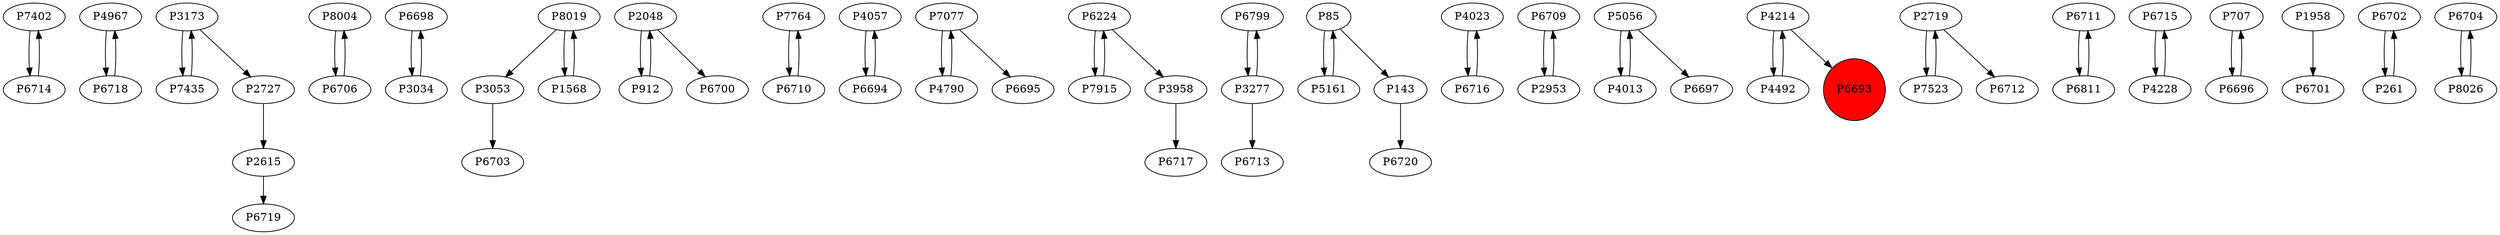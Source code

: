 digraph {
	P7402 -> P6714
	P4967 -> P6718
	P2727 -> P2615
	P8004 -> P6706
	P6698 -> P3034
	P8019 -> P3053
	P7435 -> P3173
	P3173 -> P2727
	P3053 -> P6703
	P1568 -> P8019
	P2048 -> P912
	P6706 -> P8004
	P7764 -> P6710
	P4057 -> P6694
	P7077 -> P4790
	P6224 -> P7915
	P6694 -> P4057
	P2048 -> P6700
	P6799 -> P3277
	P2615 -> P6719
	P143 -> P6720
	P4023 -> P6716
	P6709 -> P2953
	P2953 -> P6709
	P7915 -> P6224
	P5161 -> P85
	P5056 -> P4013
	P7077 -> P6695
	P4013 -> P5056
	P85 -> P5161
	P4214 -> P4492
	P4214 -> P6693
	P2719 -> P7523
	P6711 -> P6811
	P85 -> P143
	P4790 -> P7077
	P6715 -> P4228
	P6224 -> P3958
	P4492 -> P4214
	P912 -> P2048
	P6716 -> P4023
	P3034 -> P6698
	P3277 -> P6799
	P707 -> P6696
	P1958 -> P6701
	P5056 -> P6697
	P6702 -> P261
	P4228 -> P6715
	P7523 -> P2719
	P6704 -> P8026
	P261 -> P6702
	P3277 -> P6713
	P8019 -> P1568
	P6710 -> P7764
	P3173 -> P7435
	P6811 -> P6711
	P6714 -> P7402
	P3958 -> P6717
	P2719 -> P6712
	P6696 -> P707
	P8026 -> P6704
	P6718 -> P4967
	P6693 [shape=circle]
	P6693 [style=filled]
	P6693 [fillcolor=red]
}